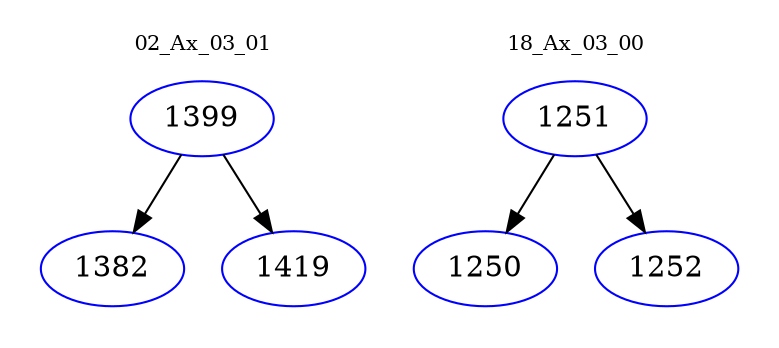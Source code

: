 digraph{
subgraph cluster_0 {
color = white
label = "02_Ax_03_01";
fontsize=10;
T0_1399 [label="1399", color="blue"]
T0_1399 -> T0_1382 [color="black"]
T0_1382 [label="1382", color="blue"]
T0_1399 -> T0_1419 [color="black"]
T0_1419 [label="1419", color="blue"]
}
subgraph cluster_1 {
color = white
label = "18_Ax_03_00";
fontsize=10;
T1_1251 [label="1251", color="blue"]
T1_1251 -> T1_1250 [color="black"]
T1_1250 [label="1250", color="blue"]
T1_1251 -> T1_1252 [color="black"]
T1_1252 [label="1252", color="blue"]
}
}
